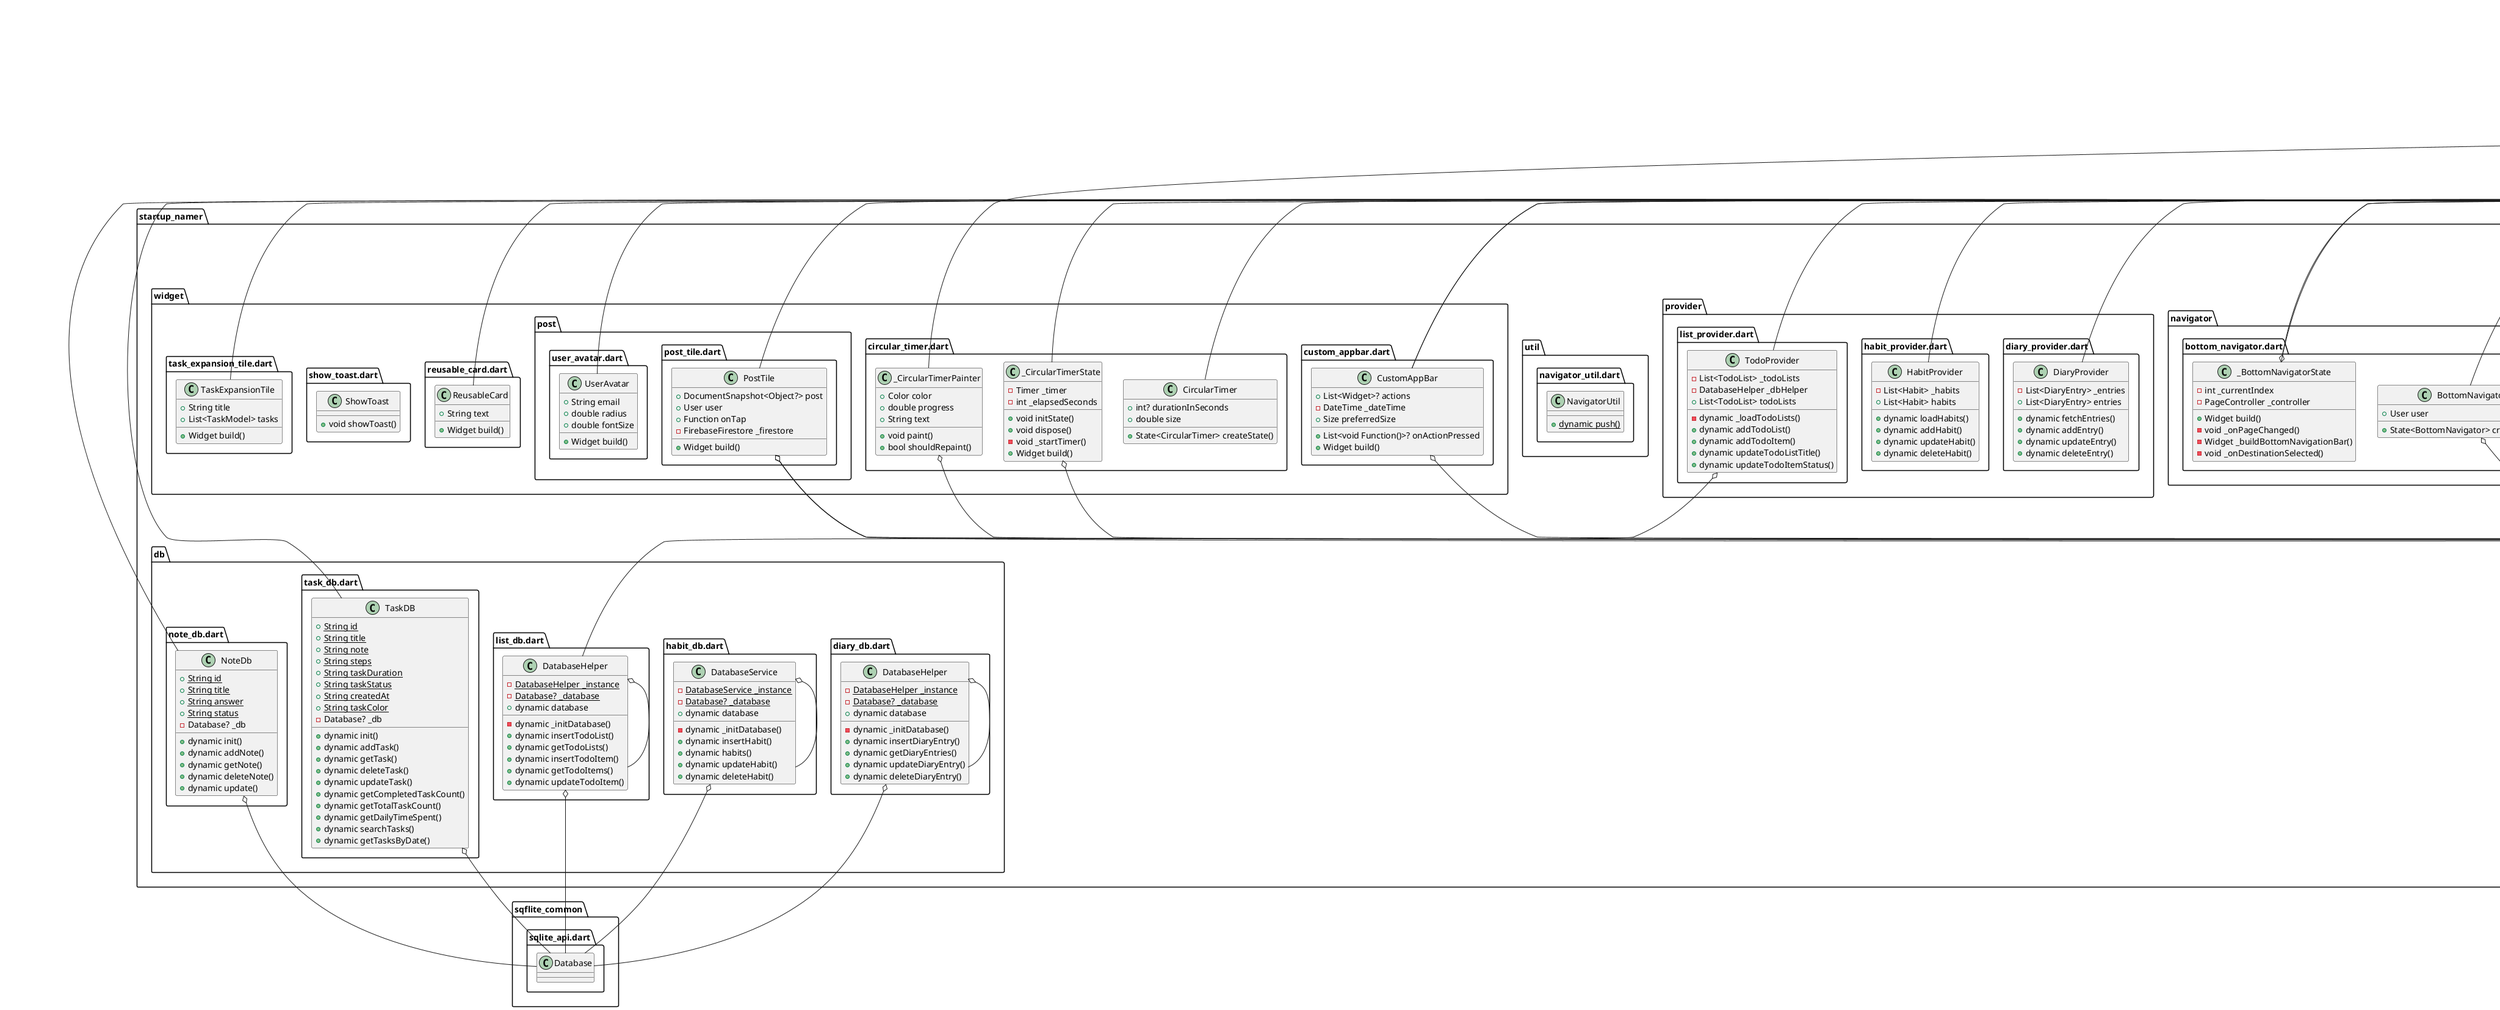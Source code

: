 @startuml
set namespaceSeparator ::

class "startup_namer::db::diary_db.dart::DatabaseHelper" {
  {static} -DatabaseHelper _instance
  {static} -Database? _database
  +dynamic database
  -dynamic _initDatabase()
  +dynamic insertDiaryEntry()
  +dynamic getDiaryEntries()
  +dynamic updateDiaryEntry()
  +dynamic deleteDiaryEntry()
}

"startup_namer::db::diary_db.dart::DatabaseHelper" o-- "startup_namer::db::diary_db.dart::DatabaseHelper"
"startup_namer::db::diary_db.dart::DatabaseHelper" o-- "sqflite_common::sqlite_api.dart::Database"

class "startup_namer::db::habit_db.dart::DatabaseService" {
  {static} -DatabaseService _instance
  {static} -Database? _database
  +dynamic database
  -dynamic _initDatabase()
  +dynamic insertHabit()
  +dynamic habits()
  +dynamic updateHabit()
  +dynamic deleteHabit()
}

"startup_namer::db::habit_db.dart::DatabaseService" o-- "startup_namer::db::habit_db.dart::DatabaseService"
"startup_namer::db::habit_db.dart::DatabaseService" o-- "sqflite_common::sqlite_api.dart::Database"

class "startup_namer::db::list_db.dart::DatabaseHelper" {
  {static} -DatabaseHelper _instance
  {static} -Database? _database
  +dynamic database
  -dynamic _initDatabase()
  +dynamic insertTodoList()
  +dynamic getTodoLists()
  +dynamic insertTodoItem()
  +dynamic getTodoItems()
  +dynamic updateTodoItem()
}

"startup_namer::db::list_db.dart::DatabaseHelper" o-- "startup_namer::db::list_db.dart::DatabaseHelper"
"startup_namer::db::list_db.dart::DatabaseHelper" o-- "sqflite_common::sqlite_api.dart::Database"

class "startup_namer::db::note_db.dart::NoteDb" {
  {static} +String id
  {static} +String title
  {static} +String answer
  {static} +String status
  -Database? _db
  +dynamic init()
  +dynamic addNote()
  +dynamic getNote()
  +dynamic deleteNote()
  +dynamic update()
}

"startup_namer::db::note_db.dart::NoteDb" o-- "sqflite_common::sqlite_api.dart::Database"
"flutter::src::foundation::change_notifier.dart::ChangeNotifier" <|-- "startup_namer::db::note_db.dart::NoteDb"

class "startup_namer::db::task_db.dart::TaskDB" {
  {static} +String id
  {static} +String title
  {static} +String note
  {static} +String steps
  {static} +String taskDuration
  {static} +String taskStatus
  {static} +String createdAt
  {static} +String taskColor
  -Database? _db
  +dynamic init()
  +dynamic addTask()
  +dynamic getTask()
  +dynamic deleteTask()
  +dynamic updateTask()
  +dynamic getCompletedTaskCount()
  +dynamic getTotalTaskCount()
  +dynamic getDailyTimeSpent()
  +dynamic searchTasks()
  +dynamic getTasksByDate()
}

"startup_namer::db::task_db.dart::TaskDB" o-- "sqflite_common::sqlite_api.dart::Database"
"flutter::src::foundation::change_notifier.dart::ChangeNotifier" <|-- "startup_namer::db::task_db.dart::TaskDB"

class "startup_namer::firebase_options.dart::DefaultFirebaseOptions" {
  {static} +FirebaseOptions android
  {static} +FirebaseOptions ios
  {static} +FirebaseOptions currentPlatform
}

"startup_namer::firebase_options.dart::DefaultFirebaseOptions" o-- "firebase_core_platform_interface::firebase_core_platform_interface.dart::FirebaseOptions"

class "startup_namer::main.dart::MyApp" {
  +Widget build()
}

"flutter::src::widgets::framework.dart::StatelessWidget" <|-- "startup_namer::main.dart::MyApp"

class "startup_namer::model::diary_model.dart::DiaryEntry" {
  +int? id
  +String title
  +String content
  +DateTime date
  +String emotion
  +Map<String, dynamic> toMap()
}

class "startup_namer::model::habit_model.dart::Habit" {
  +int id
  +String name
  +String description
  +String frequency
  +bool completed
  +Map<String, dynamic> toMap()
}

class "startup_namer::model::list_model.dart::TodoList" {
  +int? id
  +int? parentListId
  +String title
  +List<TodoItem> items
  +List<TodoList> subLists
  +Map<String, dynamic> toMap()
  +String toString()
}

class "startup_namer::model::list_model.dart::TodoItem" {
  +int? id
  +int listId
  +String content
  +bool isCompleted
  +Map<String, dynamic> toMap()
  +String toString()
}

class "startup_namer::model::note_model.dart::NoteModel" {
  +int id
  +String title
  +String answer
  +String idField
  +String titleField
  +String answerField
  +Map<String, Object?> toMap()
}

class "startup_namer::model::task_model.dart::TaskModel" {
  +int? id
  +String title
  +String? note
  +String? steps
  +int? taskDuration
  +int taskStatus
  +DateTime createdAt
  +Color taskColor
  +Map<String, Object?> toMap()
}

"startup_namer::model::task_model.dart::TaskModel" o-- "dart::ui::Color"

class "startup_namer::navigator::bottom_navigator.dart::BottomNavigator" {
  +User user
  +State<BottomNavigator> createState()
}

"startup_namer::navigator::bottom_navigator.dart::BottomNavigator" o-- "firebase_auth::firebase_auth.dart::User"
"flutter::src::widgets::framework.dart::StatefulWidget" <|-- "startup_namer::navigator::bottom_navigator.dart::BottomNavigator"

class "startup_namer::navigator::bottom_navigator.dart::_BottomNavigatorState" {
  -int _currentIndex
  -PageController _controller
  +Widget build()
  -void _onPageChanged()
  -Widget _buildBottomNavigationBar()
  -void _onDestinationSelected()
}

"startup_namer::navigator::bottom_navigator.dart::_BottomNavigatorState" o-- "flutter::src::widgets::page_view.dart::PageController"
"flutter::src::widgets::framework.dart::State" <|-- "startup_namer::navigator::bottom_navigator.dart::_BottomNavigatorState"

class "startup_namer::pages::add_note_page.dart::AddNotePage" {
  +NoteModel? note
  +State<AddNotePage> createState()
}

"startup_namer::pages::add_note_page.dart::AddNotePage" o-- "startup_namer::model::note_model.dart::NoteModel"
"flutter::src::widgets::framework.dart::StatefulWidget" <|-- "startup_namer::pages::add_note_page.dart::AddNotePage"

class "startup_namer::pages::add_note_page.dart::_AddNotePageState" {
  -TextEditingController _titleController
  -TextEditingController _answerController
  -GlobalKey<FormState> _formKey
  +void initState()
  +void dispose()
  +Widget build()
  -void _addNote()
  -dynamic _updateNote()
}

"startup_namer::pages::add_note_page.dart::_AddNotePageState" o-- "flutter::src::widgets::editable_text.dart::TextEditingController"
"startup_namer::pages::add_note_page.dart::_AddNotePageState" o-- "flutter::src::widgets::framework.dart::GlobalKey<FormState>"
"flutter::src::widgets::framework.dart::State" <|-- "startup_namer::pages::add_note_page.dart::_AddNotePageState"

class "startup_namer::pages::add_task_page.dart::AddTaskPage" {
  +State<AddTaskPage> createState()
}

"flutter::src::widgets::framework.dart::StatefulWidget" <|-- "startup_namer::pages::add_task_page.dart::AddTaskPage"

class "startup_namer::pages::add_task_page.dart::_AddTaskPageState" {
  +TextEditingController titleController
  +TextEditingController noteController
  +TextEditingController stepsController
  -Duration _duration
  -Color _taskColor
  +Map<Color, String> colorMap
  +Widget build()
  -dynamic _showDurationPickerDialog()
  -void _addTask()
}

"startup_namer::pages::add_task_page.dart::_AddTaskPageState" o-- "flutter::src::widgets::editable_text.dart::TextEditingController"
"startup_namer::pages::add_task_page.dart::_AddTaskPageState" o-- "dart::ui::Color"
"flutter::src::widgets::framework.dart::State" <|-- "startup_namer::pages::add_task_page.dart::_AddTaskPageState"

class "startup_namer::pages::diary::diary_edit_page.dart::EditScreen" {
  +DiaryEntry? entry
  +_EditScreenState createState()
}

"startup_namer::pages::diary::diary_edit_page.dart::EditScreen" o-- "startup_namer::model::diary_model.dart::DiaryEntry"
"flutter::src::widgets::framework.dart::StatefulWidget" <|-- "startup_namer::pages::diary::diary_edit_page.dart::EditScreen"

class "startup_namer::pages::diary::diary_edit_page.dart::_EditScreenState" {
  -GlobalKey<FormState> _formKey
  -String _title
  -String _content
  -String _emotion
  +void initState()
  -void _selectEmotion()
  +Widget build()
  -String _getEmotionEmoji()
}

"startup_namer::pages::diary::diary_edit_page.dart::_EditScreenState" o-- "flutter::src::widgets::framework.dart::GlobalKey<FormState>"
"flutter::src::widgets::framework.dart::State" <|-- "startup_namer::pages::diary::diary_edit_page.dart::_EditScreenState"

class "startup_namer::pages::diary::diary_list_page.dart::DiaryListPage" {
  +User user
  +Widget build()
  -String _getEmotionEmoji()
}

"startup_namer::pages::diary::diary_list_page.dart::DiaryListPage" o-- "firebase_auth::firebase_auth.dart::User"
"flutter::src::widgets::framework.dart::StatelessWidget" <|-- "startup_namer::pages::diary::diary_list_page.dart::DiaryListPage"

class "startup_namer::pages::habit::add_habit_page.dart::AddHabitScreen" {
  +_AddHabitScreenState createState()
}

"flutter::src::widgets::framework.dart::StatefulWidget" <|-- "startup_namer::pages::habit::add_habit_page.dart::AddHabitScreen"

class "startup_namer::pages::habit::add_habit_page.dart::_AddHabitScreenState" {
  -GlobalKey<FormState> _formKey
  -String _name
  -String _description
  -String _frequency
  -void _submit()
  +Widget build()
}

"startup_namer::pages::habit::add_habit_page.dart::_AddHabitScreenState" o-- "flutter::src::widgets::framework.dart::GlobalKey<FormState>"
"flutter::src::widgets::framework.dart::State" <|-- "startup_namer::pages::habit::add_habit_page.dart::_AddHabitScreenState"

class "startup_namer::pages::habit::habit_list_page.dart::HabitListScreen" {
  +User user
  +Widget build()
}

"startup_namer::pages::habit::habit_list_page.dart::HabitListScreen" o-- "firebase_auth::firebase_auth.dart::User"
"flutter::src::widgets::framework.dart::StatelessWidget" <|-- "startup_namer::pages::habit::habit_list_page.dart::HabitListScreen"

class "startup_namer::pages::list::list_detail_page.dart::TodoDetailScreen" {
  +int index
  +Widget build()
}

"flutter::src::widgets::framework.dart::StatelessWidget" <|-- "startup_namer::pages::list::list_detail_page.dart::TodoDetailScreen"

class "startup_namer::pages::list::list_page.dart::TodoListScreen" {
  +Widget build()
}

"flutter::src::widgets::framework.dart::StatelessWidget" <|-- "startup_namer::pages::list::list_page.dart::TodoListScreen"

class "startup_namer::pages::login::login_page.dart::AuthScreen" {
  +_AuthScreenState createState()
}

"flutter::src::widgets::framework.dart::StatefulWidget" <|-- "startup_namer::pages::login::login_page.dart::AuthScreen"

class "startup_namer::pages::login::login_page.dart::_AuthScreenState" {
  -FirebaseAuth _auth
  -GlobalKey<FormState> _formKey
  -String _email
  -String _password
  -bool _isLogin
  -void _trySubmit()
  +Widget build()
}

"startup_namer::pages::login::login_page.dart::_AuthScreenState" o-- "firebase_auth::firebase_auth.dart::FirebaseAuth"
"startup_namer::pages::login::login_page.dart::_AuthScreenState" o-- "flutter::src::widgets::framework.dart::GlobalKey<FormState>"
"flutter::src::widgets::framework.dart::State" <|-- "startup_namer::pages::login::login_page.dart::_AuthScreenState"

class "startup_namer::pages::note_detail_page.dart::NoteDetailPage" {
  +NoteModel? note
  +State<StatefulWidget> createState()
}

"startup_namer::pages::note_detail_page.dart::NoteDetailPage" o-- "startup_namer::model::note_model.dart::NoteModel"
"flutter::src::widgets::framework.dart::StatefulWidget" <|-- "startup_namer::pages::note_detail_page.dart::NoteDetailPage"

class "startup_namer::pages::note_detail_page.dart::_NoteDetailPageState" {
  +Widget build()
  -Widget _buildEditButton()
  -void _navigateToAddNotePage()
  -Widget _buildText()
}

"flutter::src::widgets::framework.dart::State" <|-- "startup_namer::pages::note_detail_page.dart::_NoteDetailPageState"

class "startup_namer::pages::note_list_page.dart::NoteListPage" {
  +User user
  +Widget build()
  -Widget _buildSlidableNoteItem()
  -dynamic _deleteNoteAndShowSnackBar()
}

"startup_namer::pages::note_list_page.dart::NoteListPage" o-- "firebase_auth::firebase_auth.dart::User"
"flutter::src::widgets::framework.dart::StatelessWidget" <|-- "startup_namer::pages::note_list_page.dart::NoteListPage"

class "startup_namer::pages::post::post_detail.dart::PostDetailScreen" {
  +String postId
  +User user
  -FirebaseFirestore _firestore
  -TextEditingController _commentController
  +Widget build()
}

"startup_namer::pages::post::post_detail.dart::PostDetailScreen" o-- "firebase_auth::firebase_auth.dart::User"
"startup_namer::pages::post::post_detail.dart::PostDetailScreen" o-- "cloud_firestore::cloud_firestore.dart::FirebaseFirestore"
"startup_namer::pages::post::post_detail.dart::PostDetailScreen" o-- "flutter::src::widgets::editable_text.dart::TextEditingController"
"flutter::src::widgets::framework.dart::StatelessWidget" <|-- "startup_namer::pages::post::post_detail.dart::PostDetailScreen"

class "startup_namer::pages::post::post_page.dart::PostScreen" {
  +User user
  -FirebaseFirestore _firestore
  +Widget build()
}

"startup_namer::pages::post::post_page.dart::PostScreen" o-- "firebase_auth::firebase_auth.dart::User"
"startup_namer::pages::post::post_page.dart::PostScreen" o-- "cloud_firestore::cloud_firestore.dart::FirebaseFirestore"
"flutter::src::widgets::framework.dart::StatelessWidget" <|-- "startup_namer::pages::post::post_page.dart::PostScreen"

class "startup_namer::pages::post::release_post_page.dart::NewPostScreen" {
  +User user
  -TextEditingController _titleController
  -TextEditingController _contentController
  -FirebaseFirestore _firestore
  +Widget build()
}

"startup_namer::pages::post::release_post_page.dart::NewPostScreen" o-- "firebase_auth::firebase_auth.dart::User"
"startup_namer::pages::post::release_post_page.dart::NewPostScreen" o-- "flutter::src::widgets::editable_text.dart::TextEditingController"
"startup_namer::pages::post::release_post_page.dart::NewPostScreen" o-- "cloud_firestore::cloud_firestore.dart::FirebaseFirestore"
"flutter::src::widgets::framework.dart::StatelessWidget" <|-- "startup_namer::pages::post::release_post_page.dart::NewPostScreen"

class "startup_namer::pages::review_page.dart::ReviewPage" {
  +State<ReviewPage> createState()
}

"flutter::src::widgets::framework.dart::StatefulWidget" <|-- "startup_namer::pages::review_page.dart::ReviewPage"

class "startup_namer::pages::review_page.dart::_ReviewPageState" {
  +Widget build()
}

"flutter::src::widgets::framework.dart::State" <|-- "startup_namer::pages::review_page.dart::_ReviewPageState"

class "startup_namer::pages::review_page.dart::ReviewCards" {
  +List<NoteModel> noteList
  +State<ReviewCards> createState()
}

"flutter::src::widgets::framework.dart::StatefulWidget" <|-- "startup_namer::pages::review_page.dart::ReviewCards"

class "startup_namer::pages::review_page.dart::_ReviewCardsState" {
  -int _currentIndexNumber
  -bool _reviewCompleted
  -int _score
  -Timer _timer
  -int _remainingSeconds
  +void initState()
  -void _startTimer()
  -void _showTimeoutDialog()
  -void _nextQuestion()
  -dynamic _showAnswerDialog()
  +Widget build()
  +void dispose()
}

"startup_namer::pages::review_page.dart::_ReviewCardsState" o-- "dart::async::Timer"
"flutter::src::widgets::framework.dart::State" <|-- "startup_namer::pages::review_page.dart::_ReviewCardsState"

class "startup_namer::pages::task::calendar_page.dart::calendar_page.dart::CalendarPage" {
  +_CalendarPageState createState()
}

"flutter::src::widgets::framework.dart::StatefulWidget" <|-- "startup_namer::pages::task::calendar_page.dart::calendar_page.dart::CalendarPage"

class "startup_namer::pages::task::calendar_page.dart::calendar_page.dart::_CalendarPageState" {
  -ValueNotifier<List<TaskModel>>? _selectedTasks
  -CalendarFormat _calendarFormat
  -DateTime _focusedDay
  -DateTime? _selectedDay
  +void initState()
  -void _loadTasksForSelectedDay()
  +void dispose()
  -void _onDaySelected()
  +Widget build()
}

"startup_namer::pages::task::calendar_page.dart::calendar_page.dart::_CalendarPageState" o-- "flutter::src::foundation::change_notifier.dart::ValueNotifier<List<TaskModel>>"
"startup_namer::pages::task::calendar_page.dart::calendar_page.dart::_CalendarPageState" o-- "table_calendar::src::shared::utils.dart::CalendarFormat"
"flutter::src::widgets::framework.dart::State" <|-- "startup_namer::pages::task::calendar_page.dart::calendar_page.dart::_CalendarPageState"

class "startup_namer::pages::task::search::search_page.dart::SearchPage" {
  +_SearchPageState createState()
}

"flutter::src::widgets::framework.dart::StatefulWidget" <|-- "startup_namer::pages::task::search::search_page.dart::SearchPage"

class "startup_namer::pages::task::search::search_page.dart::_SearchPageState" {
  -TextEditingController _searchController
  -List<TaskModel>? _searchResults
  -void _performSearch()
  +Widget build()
}

"startup_namer::pages::task::search::search_page.dart::_SearchPageState" o-- "flutter::src::widgets::editable_text.dart::TextEditingController"
"flutter::src::widgets::framework.dart::State" <|-- "startup_namer::pages::task::search::search_page.dart::_SearchPageState"

class "startup_namer::pages::task::stats_page.dart::TaskStatisticsPage" {
  +Widget build()
}

"flutter::src::widgets::framework.dart::StatelessWidget" <|-- "startup_namer::pages::task::stats_page.dart::TaskStatisticsPage"

class "startup_namer::pages::tasks_list_page.dart::TaskListPage" {
  +User user
  +State<TaskListPage> createState()
}

"startup_namer::pages::tasks_list_page.dart::TaskListPage" o-- "firebase_auth::firebase_auth.dart::User"
"flutter::src::widgets::framework.dart::StatefulWidget" <|-- "startup_namer::pages::tasks_list_page.dart::TaskListPage"

class "startup_namer::pages::tasks_list_page.dart::_TaskListPageState" {
  -ScrollController _scrollController
  +void initState()
  +void dispose()
  -void _onScroll()
  +Widget build()
  -Widget _buildLoadingWidget()
}

"startup_namer::pages::tasks_list_page.dart::_TaskListPageState" o-- "flutter::src::widgets::scroll_controller.dart::ScrollController"
"flutter::src::widgets::framework.dart::State" <|-- "startup_namer::pages::tasks_list_page.dart::_TaskListPageState"

class "startup_namer::pages::task_detail_page.dart::TaskDetailPage" {
  +int time
  +String title
  +String? step
  +String? note
  +int? id
  +Widget build()
}

"flutter::src::widgets::framework.dart::StatelessWidget" <|-- "startup_namer::pages::task_detail_page.dart::TaskDetailPage"

class "startup_namer::pages::task_detail_page.dart::TaskDetailContent" {
  +String title
  +int time
  +String step
  +String note
  +int? id
  +Widget build()
}

"flutter::src::widgets::framework.dart::StatelessWidget" <|-- "startup_namer::pages::task_detail_page.dart::TaskDetailContent"

class "startup_namer::pages::task_detail_page.dart::TaskDetailView" {
  +TaskModel task
  +int time
  +String title
  +String? step
  +String? note
  +int? id
  +Widget build()
  -Widget _buildDetailText()
  -void _startTimer()
}

"startup_namer::pages::task_detail_page.dart::TaskDetailView" o-- "startup_namer::model::task_model.dart::TaskModel"
"flutter::src::widgets::framework.dart::StatelessWidget" <|-- "startup_namer::pages::task_detail_page.dart::TaskDetailView"

class "startup_namer::pages::task_detail_page.dart::TaskInfoCard" {
  +String title
  +int time
  +Color color
  +Widget build()
}

"startup_namer::pages::task_detail_page.dart::TaskInfoCard" o-- "dart::ui::Color"
"flutter::src::widgets::framework.dart::StatelessWidget" <|-- "startup_namer::pages::task_detail_page.dart::TaskInfoCard"

class "startup_namer::pages::timer_page.dart::TimerPage" {
  +int? id
  +String title
  +int seconds
  +String note
  +String step
  +Widget build()
  -dynamic _updateTaskStatus()
}

"flutter::src::widgets::framework.dart::StatelessWidget" <|-- "startup_namer::pages::timer_page.dart::TimerPage"

class "startup_namer::provider::diary_provider.dart::DiaryProvider" {
  -List<DiaryEntry> _entries
  +List<DiaryEntry> entries
  +dynamic fetchEntries()
  +dynamic addEntry()
  +dynamic updateEntry()
  +dynamic deleteEntry()
}

"flutter::src::foundation::change_notifier.dart::ChangeNotifier" <|-- "startup_namer::provider::diary_provider.dart::DiaryProvider"

class "startup_namer::provider::habit_provider.dart::HabitProvider" {
  -List<Habit> _habits
  +List<Habit> habits
  +dynamic loadHabits()
  +dynamic addHabit()
  +dynamic updateHabit()
  +dynamic deleteHabit()
}

"flutter::src::foundation::change_notifier.dart::ChangeNotifier" <|-- "startup_namer::provider::habit_provider.dart::HabitProvider"

class "startup_namer::provider::list_provider.dart::TodoProvider" {
  -List<TodoList> _todoLists
  -DatabaseHelper _dbHelper
  +List<TodoList> todoLists
  -dynamic _loadTodoLists()
  +dynamic addTodoList()
  +dynamic addTodoItem()
  +dynamic updateTodoListTitle()
  +dynamic updateTodoItemStatus()
}

"startup_namer::provider::list_provider.dart::TodoProvider" o-- "startup_namer::db::list_db.dart::DatabaseHelper"
"flutter::src::foundation::change_notifier.dart::ChangeNotifier" <|-- "startup_namer::provider::list_provider.dart::TodoProvider"

class "startup_namer::util::navigator_util.dart::NavigatorUtil" {
  {static} +dynamic push()
}

class "startup_namer::widget::circular_timer.dart::CircularTimer" {
  +int? durationInSeconds
  +double size
  +State<CircularTimer> createState()
}

"flutter::src::widgets::framework.dart::StatefulWidget" <|-- "startup_namer::widget::circular_timer.dart::CircularTimer"

class "startup_namer::widget::circular_timer.dart::_CircularTimerState" {
  -Timer _timer
  -int _elapsedSeconds
  +void initState()
  +void dispose()
  -void _startTimer()
  +Widget build()
}

"startup_namer::widget::circular_timer.dart::_CircularTimerState" o-- "dart::async::Timer"
"flutter::src::widgets::framework.dart::State" <|-- "startup_namer::widget::circular_timer.dart::_CircularTimerState"

class "startup_namer::widget::circular_timer.dart::_CircularTimerPainter" {
  +Color color
  +double progress
  +String text
  +void paint()
  +bool shouldRepaint()
}

"startup_namer::widget::circular_timer.dart::_CircularTimerPainter" o-- "dart::ui::Color"
"flutter::src::rendering::custom_paint.dart::CustomPainter" <|-- "startup_namer::widget::circular_timer.dart::_CircularTimerPainter"

class "startup_namer::widget::custom_appbar.dart::CustomAppBar" {
  +List<Widget>? actions
  +List<void Function()>? onActionPressed
  -DateTime _dateTime
  +Size preferredSize
  +Widget build()
}

"startup_namer::widget::custom_appbar.dart::CustomAppBar" o-- "dart::ui::Size"
"flutter::src::widgets::framework.dart::StatelessWidget" <|-- "startup_namer::widget::custom_appbar.dart::CustomAppBar"
"flutter::src::widgets::preferred_size.dart::PreferredSizeWidget" <|-- "startup_namer::widget::custom_appbar.dart::CustomAppBar"

class "startup_namer::widget::post::post_tile.dart::PostTile" {
  +DocumentSnapshot<Object?> post
  +User user
  +Function onTap
  -FirebaseFirestore _firestore
  +Widget build()
}

"startup_namer::widget::post::post_tile.dart::PostTile" o-- "cloud_firestore::cloud_firestore.dart::DocumentSnapshot<Object>"
"startup_namer::widget::post::post_tile.dart::PostTile" o-- "firebase_auth::firebase_auth.dart::User"
"startup_namer::widget::post::post_tile.dart::PostTile" o-- "cloud_firestore::cloud_firestore.dart::FirebaseFirestore"
"flutter::src::widgets::framework.dart::StatelessWidget" <|-- "startup_namer::widget::post::post_tile.dart::PostTile"

class "startup_namer::widget::post::user_avatar.dart::UserAvatar" {
  +String email
  +double radius
  +double fontSize
  +Widget build()
}

"flutter::src::widgets::framework.dart::StatelessWidget" <|-- "startup_namer::widget::post::user_avatar.dart::UserAvatar"

class "startup_namer::widget::reusable_card.dart::ReusableCard" {
  +String text
  +Widget build()
}

"flutter::src::widgets::framework.dart::StatelessWidget" <|-- "startup_namer::widget::reusable_card.dart::ReusableCard"

class "startup_namer::widget::show_toast.dart::ShowToast" {
  +void showToast()
}

class "startup_namer::widget::task_expansion_tile.dart::TaskExpansionTile" {
  +String title
  +List<TaskModel> tasks
  +Widget build()
}

"flutter::src::widgets::framework.dart::StatelessWidget" <|-- "startup_namer::widget::task_expansion_tile.dart::TaskExpansionTile"


@enduml